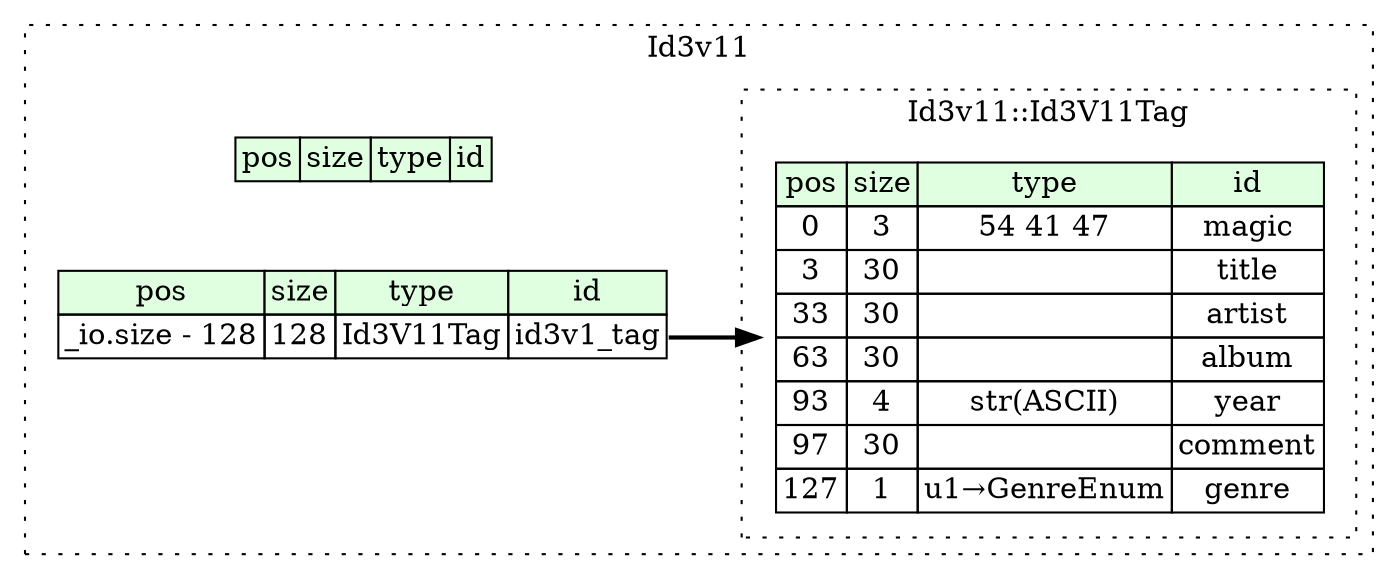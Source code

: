 digraph {
	rankdir=LR;
	node [shape=plaintext];
	subgraph cluster__id3v1_1 {
		label="Id3v11";
		graph[style=dotted];

		id3v1_1__seq [label=<<TABLE BORDER="0" CELLBORDER="1" CELLSPACING="0">
			<TR><TD BGCOLOR="#E0FFE0">pos</TD><TD BGCOLOR="#E0FFE0">size</TD><TD BGCOLOR="#E0FFE0">type</TD><TD BGCOLOR="#E0FFE0">id</TD></TR>
		</TABLE>>];
		id3v1_1__inst__id3v1_tag [label=<<TABLE BORDER="0" CELLBORDER="1" CELLSPACING="0">
			<TR><TD BGCOLOR="#E0FFE0">pos</TD><TD BGCOLOR="#E0FFE0">size</TD><TD BGCOLOR="#E0FFE0">type</TD><TD BGCOLOR="#E0FFE0">id</TD></TR>
			<TR><TD PORT="id3v1_tag_pos">_io.size - 128</TD><TD PORT="id3v1_tag_size">128</TD><TD>Id3V11Tag</TD><TD PORT="id3v1_tag_type">id3v1_tag</TD></TR>
		</TABLE>>];
		subgraph cluster__id3_v1_1_tag {
			label="Id3v11::Id3V11Tag";
			graph[style=dotted];

			id3_v1_1_tag__seq [label=<<TABLE BORDER="0" CELLBORDER="1" CELLSPACING="0">
				<TR><TD BGCOLOR="#E0FFE0">pos</TD><TD BGCOLOR="#E0FFE0">size</TD><TD BGCOLOR="#E0FFE0">type</TD><TD BGCOLOR="#E0FFE0">id</TD></TR>
				<TR><TD PORT="magic_pos">0</TD><TD PORT="magic_size">3</TD><TD>54 41 47</TD><TD PORT="magic_type">magic</TD></TR>
				<TR><TD PORT="title_pos">3</TD><TD PORT="title_size">30</TD><TD></TD><TD PORT="title_type">title</TD></TR>
				<TR><TD PORT="artist_pos">33</TD><TD PORT="artist_size">30</TD><TD></TD><TD PORT="artist_type">artist</TD></TR>
				<TR><TD PORT="album_pos">63</TD><TD PORT="album_size">30</TD><TD></TD><TD PORT="album_type">album</TD></TR>
				<TR><TD PORT="year_pos">93</TD><TD PORT="year_size">4</TD><TD>str(ASCII)</TD><TD PORT="year_type">year</TD></TR>
				<TR><TD PORT="comment_pos">97</TD><TD PORT="comment_size">30</TD><TD></TD><TD PORT="comment_type">comment</TD></TR>
				<TR><TD PORT="genre_pos">127</TD><TD PORT="genre_size">1</TD><TD>u1→GenreEnum</TD><TD PORT="genre_type">genre</TD></TR>
			</TABLE>>];
		}
	}
	id3v1_1__inst__id3v1_tag:id3v1_tag_type -> id3_v1_1_tag__seq [style=bold];
}
